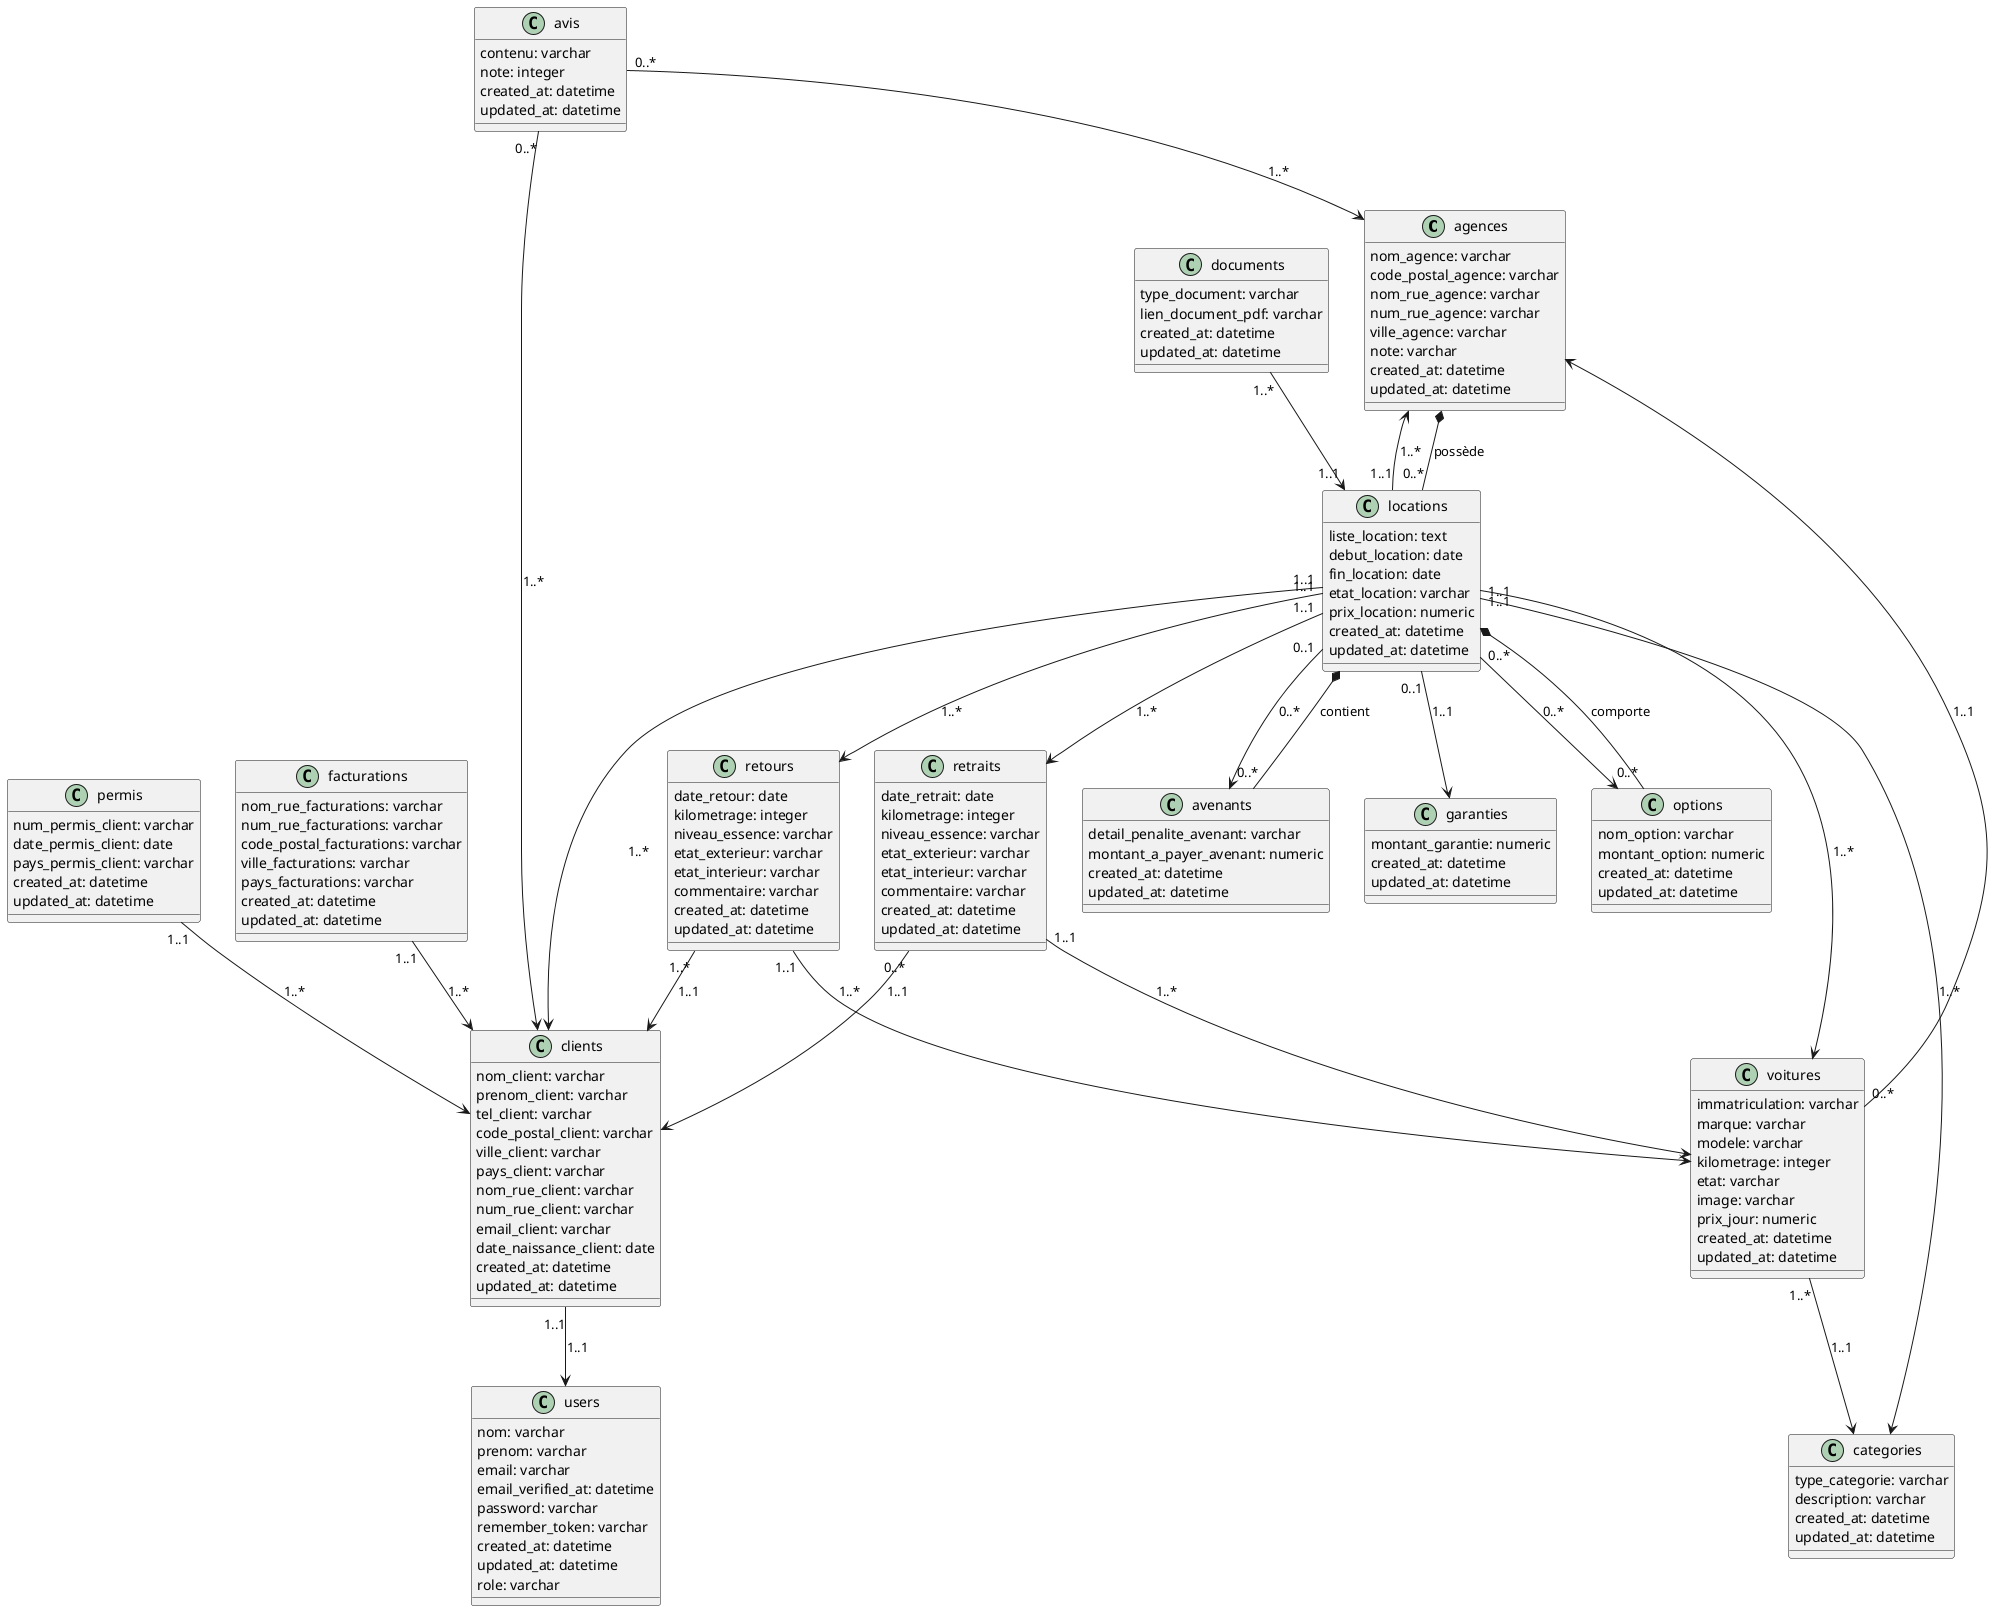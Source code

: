 @startuml

class agences {
   nom_agence: varchar
   code_postal_agence: varchar
   nom_rue_agence: varchar
   num_rue_agence: varchar
   ville_agence: varchar
   note: varchar
   created_at: datetime
   updated_at: datetime
}

class clients {
   nom_client: varchar
   prenom_client: varchar
   tel_client: varchar
   code_postal_client: varchar
   ville_client: varchar
   pays_client: varchar
   nom_rue_client: varchar
   num_rue_client: varchar
   email_client: varchar
   date_naissance_client: date
   created_at: datetime
   updated_at: datetime
}

class categories {
   type_categorie: varchar
   description: varchar
   created_at: datetime
   updated_at: datetime
}

class avis {
   contenu: varchar
   note: integer
   created_at: datetime
   updated_at: datetime
}

class avenants {
   detail_penalite_avenant: varchar
   montant_a_payer_avenant: numeric
   created_at: datetime
   updated_at: datetime
}

class documents {
   type_document: varchar
   lien_document_pdf: varchar
   created_at: datetime
   updated_at: datetime
}

class facturations {
   nom_rue_facturations: varchar
   num_rue_facturations: varchar
   code_postal_facturations: varchar
   ville_facturations: varchar
   pays_facturations: varchar
   created_at: datetime
   updated_at: datetime
}

class garanties {
   montant_garantie: numeric
   created_at: datetime
   updated_at: datetime
}

class locations {
   liste_location: text
   debut_location: date
   fin_location: date
   etat_location: varchar
   prix_location: numeric
   created_at: datetime
   updated_at: datetime
}

class options {
   nom_option: varchar
   montant_option: numeric
   created_at: datetime
   updated_at: datetime
}

class permis {
   num_permis_client: varchar
   date_permis_client: date
   pays_permis_client: varchar
   created_at: datetime
   updated_at: datetime
}

class users {
   nom: varchar
   prenom: varchar
   email: varchar
   email_verified_at: datetime
   password: varchar
   remember_token: varchar
   created_at: datetime
   updated_at: datetime
   role: varchar
}

class voitures {
   immatriculation: varchar
   marque: varchar
   modele: varchar
   kilometrage: integer
   etat: varchar
   image: varchar
   prix_jour: numeric
   created_at: datetime
   updated_at: datetime
}

class retraits {
   date_retrait: date
   kilometrage: integer
   niveau_essence: varchar
   etat_exterieur: varchar
   etat_interieur: varchar
   commentaire: varchar
   created_at: datetime
   updated_at: datetime
}

class retours {
   date_retour: date
   kilometrage: integer
   niveau_essence: varchar
   etat_exterieur: varchar
   etat_interieur: varchar
   commentaire: varchar
   created_at: datetime
   updated_at: datetime
}

avis "0..*" -->  agences : "1..*"
avis "0..*"  -->  clients : "1..*"
clients "1..1" -->  users : "1..1"
documents "1..*" --> "1..1" locations
facturations "1..1" -->  clients : "1..*"
locations "1..1" -->  agences  : "1..*"
locations "0..1"  -->  avenants : "0..*"
locations "1..1" -->  categories : "1..*"
locations "1..1" -->  clients : "1..*"
locations "0..1" -->  garanties : "1..1"
locations "1..1" -->  retours  : "1..*"
locations "1..1" -->  retraits : "1..*"
locations "1..1" -->  voitures  : "1..*"
locations "0..*"  -->  options  : "0..*"
permis "1..1" -->  clients : "1..*"
retours "1..*" -->  clients : "1..1"
retours "1..1" -->  voitures : "1..*"
retraits "0..*" -->  clients : "1..1"
retraits "1..1" -->  voitures : "1..*"
voitures "0..*" -->  agences : "1..1"
voitures "1..*" -->  categories : "1..1"

agences *-- "0..*" locations : "possède"
locations *-- "0..*" options : "comporte"
locations *-- "0..*" avenants : "contient"

@enduml
